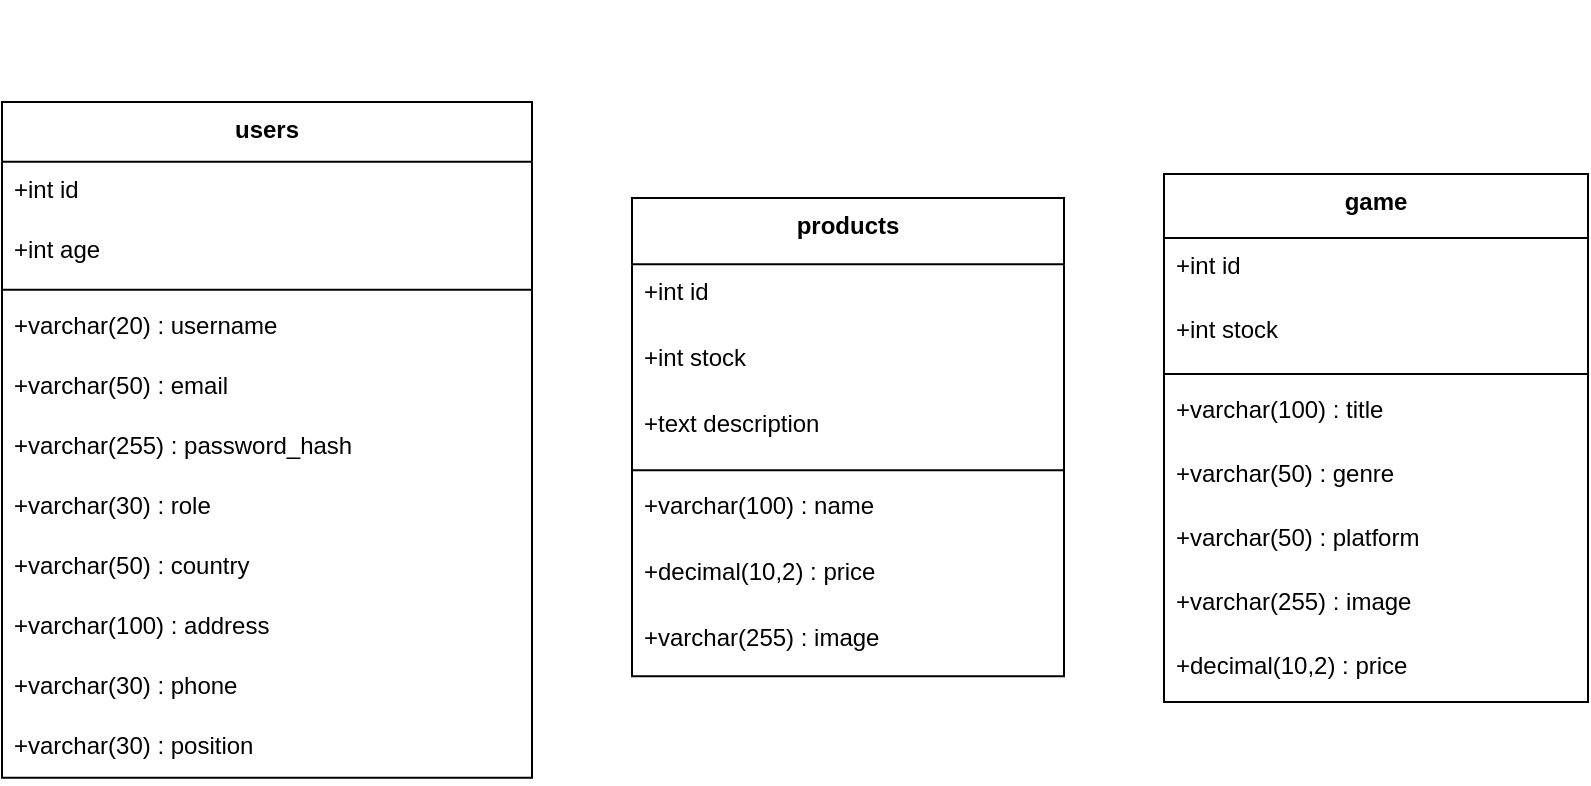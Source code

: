 <mxfile version="26.0.7">
  <diagram id="R2lEEEUBdFMjLlhIrx00" name="Page-1">
    <mxGraphModel dx="1290" dy="621" grid="1" gridSize="10" guides="1" tooltips="1" connect="1" arrows="1" fold="1" page="1" pageScale="1" pageWidth="850" pageHeight="1100" math="0" shadow="0" extFonts="Permanent Marker^https://fonts.googleapis.com/css?family=Permanent+Marker">
      <root>
        <mxCell id="0" />
        <mxCell id="1" parent="0" />
        <mxCell id="bYKBGhaHGhS_YOEbtoT9-2" value="" style="shape=partialRectangle;overflow=hidden;connectable=0;fillColor=none;top=0;left=0;bottom=0;right=0;align=left;spacingLeft=6;fontStyle=5;" parent="1" vertex="1">
          <mxGeometry x="80" y="520" width="220" height="30" as="geometry">
            <mxRectangle width="220" height="30" as="alternateBounds" />
          </mxGeometry>
        </mxCell>
        <mxCell id="m6ed6-AkqEs4AY9tBRHN-1" value="users" style="swimlane;fontStyle=1;align=center;verticalAlign=top;childLayout=stackLayout;horizontal=1;startSize=29.818;horizontalStack=0;resizeParent=1;resizeParentMax=0;resizeLast=0;collapsible=0;marginBottom=0;" vertex="1" parent="1">
          <mxGeometry x="80" y="570" width="265" height="337.818" as="geometry" />
        </mxCell>
        <mxCell id="m6ed6-AkqEs4AY9tBRHN-2" value="+int id" style="text;strokeColor=none;fillColor=none;align=left;verticalAlign=top;spacingLeft=4;spacingRight=4;overflow=hidden;rotatable=0;points=[[0,0.5],[1,0.5]];portConstraint=eastwest;" vertex="1" parent="m6ed6-AkqEs4AY9tBRHN-1">
          <mxGeometry y="29.818" width="265" height="30" as="geometry" />
        </mxCell>
        <mxCell id="m6ed6-AkqEs4AY9tBRHN-3" value="+int age" style="text;strokeColor=none;fillColor=none;align=left;verticalAlign=top;spacingLeft=4;spacingRight=4;overflow=hidden;rotatable=0;points=[[0,0.5],[1,0.5]];portConstraint=eastwest;" vertex="1" parent="m6ed6-AkqEs4AY9tBRHN-1">
          <mxGeometry y="59.818" width="265" height="30" as="geometry" />
        </mxCell>
        <mxCell id="m6ed6-AkqEs4AY9tBRHN-4" style="line;strokeWidth=1;fillColor=none;align=left;verticalAlign=middle;spacingTop=-1;spacingLeft=3;spacingRight=3;rotatable=0;labelPosition=right;points=[];portConstraint=eastwest;strokeColor=inherit;" vertex="1" parent="m6ed6-AkqEs4AY9tBRHN-1">
          <mxGeometry y="89.818" width="265" height="8" as="geometry" />
        </mxCell>
        <mxCell id="m6ed6-AkqEs4AY9tBRHN-5" value="+varchar(20) : username" style="text;strokeColor=none;fillColor=none;align=left;verticalAlign=top;spacingLeft=4;spacingRight=4;overflow=hidden;rotatable=0;points=[[0,0.5],[1,0.5]];portConstraint=eastwest;" vertex="1" parent="m6ed6-AkqEs4AY9tBRHN-1">
          <mxGeometry y="97.818" width="265" height="30" as="geometry" />
        </mxCell>
        <mxCell id="m6ed6-AkqEs4AY9tBRHN-6" value="+varchar(50) : email" style="text;strokeColor=none;fillColor=none;align=left;verticalAlign=top;spacingLeft=4;spacingRight=4;overflow=hidden;rotatable=0;points=[[0,0.5],[1,0.5]];portConstraint=eastwest;" vertex="1" parent="m6ed6-AkqEs4AY9tBRHN-1">
          <mxGeometry y="127.818" width="265" height="30" as="geometry" />
        </mxCell>
        <mxCell id="m6ed6-AkqEs4AY9tBRHN-7" value="+varchar(255) : password_hash" style="text;strokeColor=none;fillColor=none;align=left;verticalAlign=top;spacingLeft=4;spacingRight=4;overflow=hidden;rotatable=0;points=[[0,0.5],[1,0.5]];portConstraint=eastwest;" vertex="1" parent="m6ed6-AkqEs4AY9tBRHN-1">
          <mxGeometry y="157.818" width="265" height="30" as="geometry" />
        </mxCell>
        <mxCell id="m6ed6-AkqEs4AY9tBRHN-8" value="+varchar(30) : role" style="text;strokeColor=none;fillColor=none;align=left;verticalAlign=top;spacingLeft=4;spacingRight=4;overflow=hidden;rotatable=0;points=[[0,0.5],[1,0.5]];portConstraint=eastwest;" vertex="1" parent="m6ed6-AkqEs4AY9tBRHN-1">
          <mxGeometry y="187.818" width="265" height="30" as="geometry" />
        </mxCell>
        <mxCell id="m6ed6-AkqEs4AY9tBRHN-9" value="+varchar(50) : country" style="text;strokeColor=none;fillColor=none;align=left;verticalAlign=top;spacingLeft=4;spacingRight=4;overflow=hidden;rotatable=0;points=[[0,0.5],[1,0.5]];portConstraint=eastwest;" vertex="1" parent="m6ed6-AkqEs4AY9tBRHN-1">
          <mxGeometry y="217.818" width="265" height="30" as="geometry" />
        </mxCell>
        <mxCell id="m6ed6-AkqEs4AY9tBRHN-10" value="+varchar(100) : address" style="text;strokeColor=none;fillColor=none;align=left;verticalAlign=top;spacingLeft=4;spacingRight=4;overflow=hidden;rotatable=0;points=[[0,0.5],[1,0.5]];portConstraint=eastwest;" vertex="1" parent="m6ed6-AkqEs4AY9tBRHN-1">
          <mxGeometry y="247.818" width="265" height="30" as="geometry" />
        </mxCell>
        <mxCell id="m6ed6-AkqEs4AY9tBRHN-11" value="+varchar(30) : phone" style="text;strokeColor=none;fillColor=none;align=left;verticalAlign=top;spacingLeft=4;spacingRight=4;overflow=hidden;rotatable=0;points=[[0,0.5],[1,0.5]];portConstraint=eastwest;" vertex="1" parent="m6ed6-AkqEs4AY9tBRHN-1">
          <mxGeometry y="277.818" width="265" height="30" as="geometry" />
        </mxCell>
        <mxCell id="m6ed6-AkqEs4AY9tBRHN-12" value="+varchar(30) : position" style="text;strokeColor=none;fillColor=none;align=left;verticalAlign=top;spacingLeft=4;spacingRight=4;overflow=hidden;rotatable=0;points=[[0,0.5],[1,0.5]];portConstraint=eastwest;" vertex="1" parent="m6ed6-AkqEs4AY9tBRHN-1">
          <mxGeometry y="307.818" width="265" height="30" as="geometry" />
        </mxCell>
        <mxCell id="m6ed6-AkqEs4AY9tBRHN-13" value="products" style="swimlane;fontStyle=1;align=center;verticalAlign=top;childLayout=stackLayout;horizontal=1;startSize=33.143;horizontalStack=0;resizeParent=1;resizeParentMax=0;resizeLast=0;collapsible=0;marginBottom=0;" vertex="1" parent="1">
          <mxGeometry x="395" y="618" width="216" height="239.143" as="geometry" />
        </mxCell>
        <mxCell id="m6ed6-AkqEs4AY9tBRHN-14" value="+int id" style="text;strokeColor=none;fillColor=none;align=left;verticalAlign=top;spacingLeft=4;spacingRight=4;overflow=hidden;rotatable=0;points=[[0,0.5],[1,0.5]];portConstraint=eastwest;" vertex="1" parent="m6ed6-AkqEs4AY9tBRHN-13">
          <mxGeometry y="33.143" width="216" height="33" as="geometry" />
        </mxCell>
        <mxCell id="m6ed6-AkqEs4AY9tBRHN-15" value="+int stock" style="text;strokeColor=none;fillColor=none;align=left;verticalAlign=top;spacingLeft=4;spacingRight=4;overflow=hidden;rotatable=0;points=[[0,0.5],[1,0.5]];portConstraint=eastwest;" vertex="1" parent="m6ed6-AkqEs4AY9tBRHN-13">
          <mxGeometry y="66.143" width="216" height="33" as="geometry" />
        </mxCell>
        <mxCell id="m6ed6-AkqEs4AY9tBRHN-16" value="+text description" style="text;strokeColor=none;fillColor=none;align=left;verticalAlign=top;spacingLeft=4;spacingRight=4;overflow=hidden;rotatable=0;points=[[0,0.5],[1,0.5]];portConstraint=eastwest;" vertex="1" parent="m6ed6-AkqEs4AY9tBRHN-13">
          <mxGeometry y="99.143" width="216" height="33" as="geometry" />
        </mxCell>
        <mxCell id="m6ed6-AkqEs4AY9tBRHN-17" style="line;strokeWidth=1;fillColor=none;align=left;verticalAlign=middle;spacingTop=-1;spacingLeft=3;spacingRight=3;rotatable=0;labelPosition=right;points=[];portConstraint=eastwest;strokeColor=inherit;" vertex="1" parent="m6ed6-AkqEs4AY9tBRHN-13">
          <mxGeometry y="132.143" width="216" height="8" as="geometry" />
        </mxCell>
        <mxCell id="m6ed6-AkqEs4AY9tBRHN-18" value="+varchar(100) : name" style="text;strokeColor=none;fillColor=none;align=left;verticalAlign=top;spacingLeft=4;spacingRight=4;overflow=hidden;rotatable=0;points=[[0,0.5],[1,0.5]];portConstraint=eastwest;" vertex="1" parent="m6ed6-AkqEs4AY9tBRHN-13">
          <mxGeometry y="140.143" width="216" height="33" as="geometry" />
        </mxCell>
        <mxCell id="m6ed6-AkqEs4AY9tBRHN-19" value="+decimal(10,2) : price" style="text;strokeColor=none;fillColor=none;align=left;verticalAlign=top;spacingLeft=4;spacingRight=4;overflow=hidden;rotatable=0;points=[[0,0.5],[1,0.5]];portConstraint=eastwest;" vertex="1" parent="m6ed6-AkqEs4AY9tBRHN-13">
          <mxGeometry y="173.143" width="216" height="33" as="geometry" />
        </mxCell>
        <mxCell id="m6ed6-AkqEs4AY9tBRHN-20" value="+varchar(255) : image" style="text;strokeColor=none;fillColor=none;align=left;verticalAlign=top;spacingLeft=4;spacingRight=4;overflow=hidden;rotatable=0;points=[[0,0.5],[1,0.5]];portConstraint=eastwest;" vertex="1" parent="m6ed6-AkqEs4AY9tBRHN-13">
          <mxGeometry y="206.143" width="216" height="33" as="geometry" />
        </mxCell>
        <mxCell id="m6ed6-AkqEs4AY9tBRHN-21" value="game" style="swimlane;fontStyle=1;align=center;verticalAlign=top;childLayout=stackLayout;horizontal=1;startSize=32;horizontalStack=0;resizeParent=1;resizeParentMax=0;resizeLast=0;collapsible=0;marginBottom=0;" vertex="1" parent="1">
          <mxGeometry x="661" y="606" width="212" height="264" as="geometry" />
        </mxCell>
        <mxCell id="m6ed6-AkqEs4AY9tBRHN-22" value="+int id" style="text;strokeColor=none;fillColor=none;align=left;verticalAlign=top;spacingLeft=4;spacingRight=4;overflow=hidden;rotatable=0;points=[[0,0.5],[1,0.5]];portConstraint=eastwest;" vertex="1" parent="m6ed6-AkqEs4AY9tBRHN-21">
          <mxGeometry y="32" width="212" height="32" as="geometry" />
        </mxCell>
        <mxCell id="m6ed6-AkqEs4AY9tBRHN-23" value="+int stock" style="text;strokeColor=none;fillColor=none;align=left;verticalAlign=top;spacingLeft=4;spacingRight=4;overflow=hidden;rotatable=0;points=[[0,0.5],[1,0.5]];portConstraint=eastwest;" vertex="1" parent="m6ed6-AkqEs4AY9tBRHN-21">
          <mxGeometry y="64" width="212" height="32" as="geometry" />
        </mxCell>
        <mxCell id="m6ed6-AkqEs4AY9tBRHN-24" style="line;strokeWidth=1;fillColor=none;align=left;verticalAlign=middle;spacingTop=-1;spacingLeft=3;spacingRight=3;rotatable=0;labelPosition=right;points=[];portConstraint=eastwest;strokeColor=inherit;" vertex="1" parent="m6ed6-AkqEs4AY9tBRHN-21">
          <mxGeometry y="96" width="212" height="8" as="geometry" />
        </mxCell>
        <mxCell id="m6ed6-AkqEs4AY9tBRHN-25" value="+varchar(100) : title" style="text;strokeColor=none;fillColor=none;align=left;verticalAlign=top;spacingLeft=4;spacingRight=4;overflow=hidden;rotatable=0;points=[[0,0.5],[1,0.5]];portConstraint=eastwest;" vertex="1" parent="m6ed6-AkqEs4AY9tBRHN-21">
          <mxGeometry y="104" width="212" height="32" as="geometry" />
        </mxCell>
        <mxCell id="m6ed6-AkqEs4AY9tBRHN-26" value="+varchar(50) : genre" style="text;strokeColor=none;fillColor=none;align=left;verticalAlign=top;spacingLeft=4;spacingRight=4;overflow=hidden;rotatable=0;points=[[0,0.5],[1,0.5]];portConstraint=eastwest;" vertex="1" parent="m6ed6-AkqEs4AY9tBRHN-21">
          <mxGeometry y="136" width="212" height="32" as="geometry" />
        </mxCell>
        <mxCell id="m6ed6-AkqEs4AY9tBRHN-27" value="+varchar(50) : platform" style="text;strokeColor=none;fillColor=none;align=left;verticalAlign=top;spacingLeft=4;spacingRight=4;overflow=hidden;rotatable=0;points=[[0,0.5],[1,0.5]];portConstraint=eastwest;" vertex="1" parent="m6ed6-AkqEs4AY9tBRHN-21">
          <mxGeometry y="168" width="212" height="32" as="geometry" />
        </mxCell>
        <mxCell id="m6ed6-AkqEs4AY9tBRHN-28" value="+varchar(255) : image" style="text;strokeColor=none;fillColor=none;align=left;verticalAlign=top;spacingLeft=4;spacingRight=4;overflow=hidden;rotatable=0;points=[[0,0.5],[1,0.5]];portConstraint=eastwest;" vertex="1" parent="m6ed6-AkqEs4AY9tBRHN-21">
          <mxGeometry y="200" width="212" height="32" as="geometry" />
        </mxCell>
        <mxCell id="m6ed6-AkqEs4AY9tBRHN-29" value="+decimal(10,2) : price" style="text;strokeColor=none;fillColor=none;align=left;verticalAlign=top;spacingLeft=4;spacingRight=4;overflow=hidden;rotatable=0;points=[[0,0.5],[1,0.5]];portConstraint=eastwest;" vertex="1" parent="m6ed6-AkqEs4AY9tBRHN-21">
          <mxGeometry y="232" width="212" height="32" as="geometry" />
        </mxCell>
      </root>
    </mxGraphModel>
  </diagram>
</mxfile>
